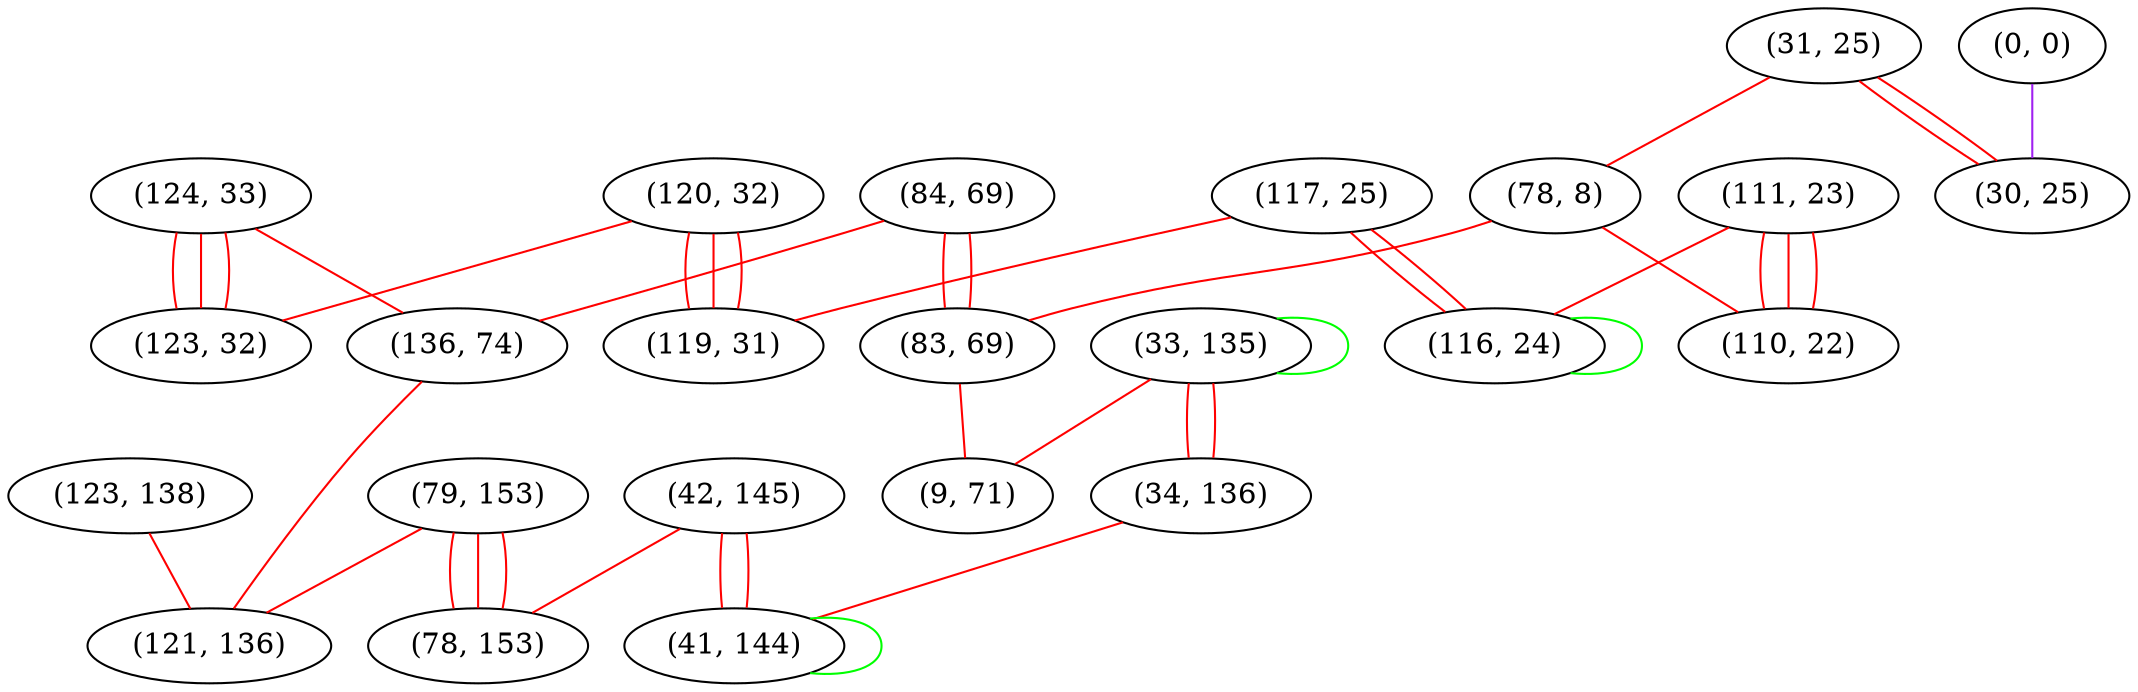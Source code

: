 graph "" {
"(111, 23)";
"(79, 153)";
"(123, 138)";
"(124, 33)";
"(33, 135)";
"(120, 32)";
"(42, 145)";
"(34, 136)";
"(78, 153)";
"(31, 25)";
"(78, 8)";
"(117, 25)";
"(0, 0)";
"(116, 24)";
"(84, 69)";
"(30, 25)";
"(123, 32)";
"(119, 31)";
"(136, 74)";
"(83, 69)";
"(41, 144)";
"(121, 136)";
"(110, 22)";
"(9, 71)";
"(111, 23)" -- "(116, 24)"  [color=red, key=0, weight=1];
"(111, 23)" -- "(110, 22)"  [color=red, key=0, weight=1];
"(111, 23)" -- "(110, 22)"  [color=red, key=1, weight=1];
"(111, 23)" -- "(110, 22)"  [color=red, key=2, weight=1];
"(79, 153)" -- "(121, 136)"  [color=red, key=0, weight=1];
"(79, 153)" -- "(78, 153)"  [color=red, key=0, weight=1];
"(79, 153)" -- "(78, 153)"  [color=red, key=1, weight=1];
"(79, 153)" -- "(78, 153)"  [color=red, key=2, weight=1];
"(123, 138)" -- "(121, 136)"  [color=red, key=0, weight=1];
"(124, 33)" -- "(123, 32)"  [color=red, key=0, weight=1];
"(124, 33)" -- "(123, 32)"  [color=red, key=1, weight=1];
"(124, 33)" -- "(123, 32)"  [color=red, key=2, weight=1];
"(124, 33)" -- "(136, 74)"  [color=red, key=0, weight=1];
"(33, 135)" -- "(34, 136)"  [color=red, key=0, weight=1];
"(33, 135)" -- "(34, 136)"  [color=red, key=1, weight=1];
"(33, 135)" -- "(33, 135)"  [color=green, key=0, weight=2];
"(33, 135)" -- "(9, 71)"  [color=red, key=0, weight=1];
"(120, 32)" -- "(123, 32)"  [color=red, key=0, weight=1];
"(120, 32)" -- "(119, 31)"  [color=red, key=0, weight=1];
"(120, 32)" -- "(119, 31)"  [color=red, key=1, weight=1];
"(120, 32)" -- "(119, 31)"  [color=red, key=2, weight=1];
"(42, 145)" -- "(41, 144)"  [color=red, key=0, weight=1];
"(42, 145)" -- "(41, 144)"  [color=red, key=1, weight=1];
"(42, 145)" -- "(78, 153)"  [color=red, key=0, weight=1];
"(34, 136)" -- "(41, 144)"  [color=red, key=0, weight=1];
"(31, 25)" -- "(30, 25)"  [color=red, key=0, weight=1];
"(31, 25)" -- "(30, 25)"  [color=red, key=1, weight=1];
"(31, 25)" -- "(78, 8)"  [color=red, key=0, weight=1];
"(78, 8)" -- "(110, 22)"  [color=red, key=0, weight=1];
"(78, 8)" -- "(83, 69)"  [color=red, key=0, weight=1];
"(117, 25)" -- "(119, 31)"  [color=red, key=0, weight=1];
"(117, 25)" -- "(116, 24)"  [color=red, key=0, weight=1];
"(117, 25)" -- "(116, 24)"  [color=red, key=1, weight=1];
"(0, 0)" -- "(30, 25)"  [color=purple, key=0, weight=4];
"(116, 24)" -- "(116, 24)"  [color=green, key=0, weight=2];
"(84, 69)" -- "(136, 74)"  [color=red, key=0, weight=1];
"(84, 69)" -- "(83, 69)"  [color=red, key=0, weight=1];
"(84, 69)" -- "(83, 69)"  [color=red, key=1, weight=1];
"(136, 74)" -- "(121, 136)"  [color=red, key=0, weight=1];
"(83, 69)" -- "(9, 71)"  [color=red, key=0, weight=1];
"(41, 144)" -- "(41, 144)"  [color=green, key=0, weight=2];
}
